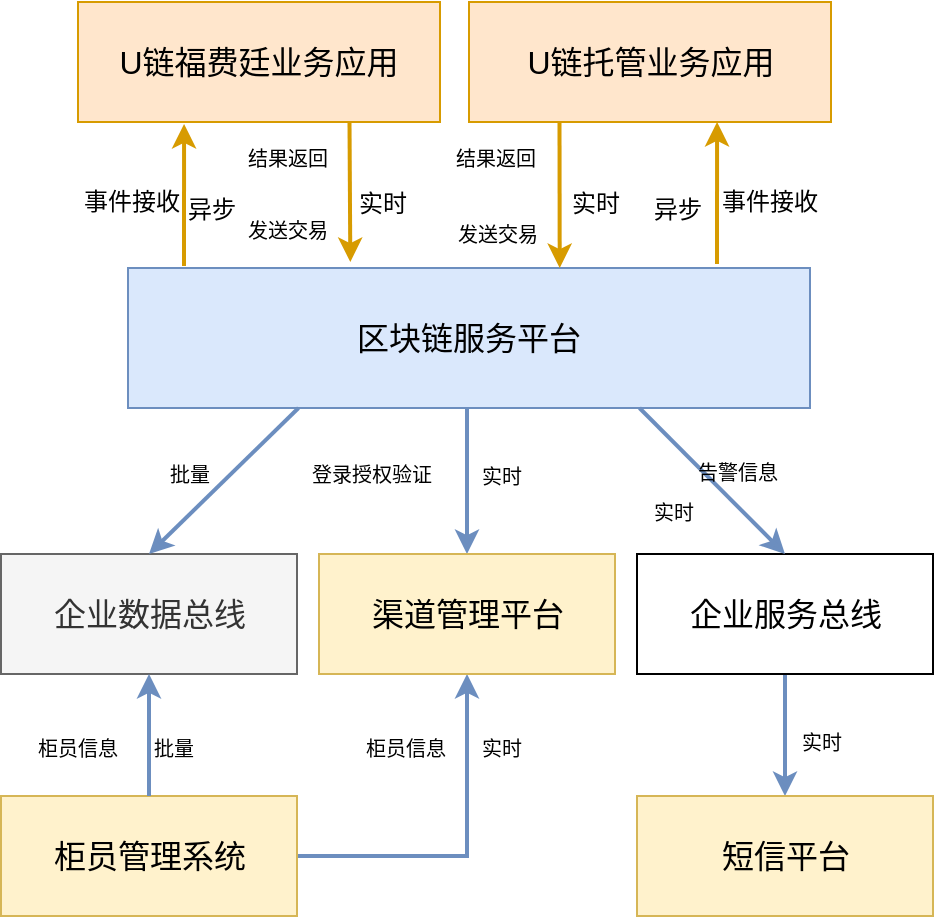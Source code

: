 <mxfile version="12.1.0" type="github" pages="1"><diagram id="qgZHERH_87Z8clIUmnNH" name="Page-1"><mxGraphModel dx="932" dy="569" grid="0" gridSize="10" guides="1" tooltips="1" connect="1" arrows="1" fold="1" page="1" pageScale="1" pageWidth="3300" pageHeight="4681" math="0" shadow="0"><root><mxCell id="0"/><mxCell id="1" parent="0"/><mxCell id="kzFH_zLRW4JFLJ3xmaaE-21" style="edgeStyle=orthogonalEdgeStyle;rounded=0;orthogonalLoop=1;jettySize=auto;html=1;exitX=0.5;exitY=1;exitDx=0;exitDy=0;entryX=0.5;entryY=0;entryDx=0;entryDy=0;strokeColor=#6C8EBF;strokeWidth=2;fontSize=10;" parent="1" source="kzFH_zLRW4JFLJ3xmaaE-1" target="kzFH_zLRW4JFLJ3xmaaE-7" edge="1"><mxGeometry relative="1" as="geometry"><Array as="points"><mxPoint x="439" y="385"/></Array></mxGeometry></mxCell><mxCell id="kzFH_zLRW4JFLJ3xmaaE-1" value="区块链服务平台" style="rounded=0;whiteSpace=wrap;html=1;fontSize=16;fillColor=#dae8fc;strokeColor=#6c8ebf;" parent="1" vertex="1"><mxGeometry x="269" y="315" width="341" height="70" as="geometry"/></mxCell><mxCell id="kzFH_zLRW4JFLJ3xmaaE-2" value="U链福费廷业务应用" style="rounded=0;whiteSpace=wrap;html=1;fontSize=16;fillColor=#ffe6cc;strokeColor=#d79b00;" parent="1" vertex="1"><mxGeometry x="244" y="182" width="181" height="60" as="geometry"/></mxCell><mxCell id="kzFH_zLRW4JFLJ3xmaaE-3" value="U链托管业务应用" style="rounded=0;whiteSpace=wrap;html=1;fontSize=16;fillColor=#ffe6cc;strokeColor=#d79b00;" parent="1" vertex="1"><mxGeometry x="439.5" y="182" width="181" height="60" as="geometry"/></mxCell><mxCell id="kzFH_zLRW4JFLJ3xmaaE-4" value="企业数据总线" style="rounded=0;whiteSpace=wrap;html=1;fontSize=16;fillColor=#f5f5f5;strokeColor=#666666;fontColor=#333333;" parent="1" vertex="1"><mxGeometry x="205.5" y="458" width="148" height="60" as="geometry"/></mxCell><mxCell id="kzFH_zLRW4JFLJ3xmaaE-30" style="edgeStyle=orthogonalEdgeStyle;rounded=0;orthogonalLoop=1;jettySize=auto;html=1;exitX=0.5;exitY=1;exitDx=0;exitDy=0;strokeColor=#6C8EBF;strokeWidth=2;fontSize=10;" parent="1" source="kzFH_zLRW4JFLJ3xmaaE-5" target="kzFH_zLRW4JFLJ3xmaaE-8" edge="1"><mxGeometry relative="1" as="geometry"/></mxCell><mxCell id="kzFH_zLRW4JFLJ3xmaaE-5" value="企业服务总线" style="rounded=0;whiteSpace=wrap;html=1;fontSize=16;" parent="1" vertex="1"><mxGeometry x="523.5" y="458" width="148" height="60" as="geometry"/></mxCell><mxCell id="kzFH_zLRW4JFLJ3xmaaE-31" style="edgeStyle=orthogonalEdgeStyle;rounded=0;orthogonalLoop=1;jettySize=auto;html=1;exitX=1;exitY=0.5;exitDx=0;exitDy=0;entryX=0.5;entryY=1;entryDx=0;entryDy=0;strokeColor=#6C8EBF;strokeWidth=2;fontSize=10;" parent="1" source="kzFH_zLRW4JFLJ3xmaaE-6" target="kzFH_zLRW4JFLJ3xmaaE-7" edge="1"><mxGeometry relative="1" as="geometry"/></mxCell><mxCell id="kzFH_zLRW4JFLJ3xmaaE-6" value="柜员管理系统" style="rounded=0;whiteSpace=wrap;html=1;fontSize=16;fillColor=#fff2cc;strokeColor=#d6b656;" parent="1" vertex="1"><mxGeometry x="205.5" y="579" width="148" height="60" as="geometry"/></mxCell><mxCell id="kzFH_zLRW4JFLJ3xmaaE-7" value="渠道管理平台" style="rounded=0;whiteSpace=wrap;html=1;fontSize=16;fillColor=#fff2cc;strokeColor=#d6b656;" parent="1" vertex="1"><mxGeometry x="364.5" y="458" width="148" height="60" as="geometry"/></mxCell><mxCell id="kzFH_zLRW4JFLJ3xmaaE-8" value="短信平台" style="rounded=0;whiteSpace=wrap;html=1;fontSize=16;fillColor=#fff2cc;strokeColor=#d6b656;" parent="1" vertex="1"><mxGeometry x="523.5" y="579" width="148" height="60" as="geometry"/></mxCell><mxCell id="kzFH_zLRW4JFLJ3xmaaE-11" value="" style="endArrow=none;startArrow=classic;html=1;strokeColor=#d79b00;strokeWidth=2;fontSize=16;entryX=0.75;entryY=1;entryDx=0;entryDy=0;exitX=0.326;exitY=-0.043;exitDx=0;exitDy=0;exitPerimeter=0;fillColor=#ffe6cc;endFill=0;" parent="1" source="kzFH_zLRW4JFLJ3xmaaE-1" target="kzFH_zLRW4JFLJ3xmaaE-2" edge="1"><mxGeometry width="50" height="50" relative="1" as="geometry"><mxPoint x="355" y="314" as="sourcePoint"/><mxPoint x="405" y="264" as="targetPoint"/></mxGeometry></mxCell><mxCell id="kzFH_zLRW4JFLJ3xmaaE-12" value="" style="endArrow=none;startArrow=classic;html=1;strokeColor=#d79b00;strokeWidth=2;fontSize=16;entryX=0.25;entryY=1;entryDx=0;entryDy=0;exitX=0.633;exitY=0;exitDx=0;exitDy=0;exitPerimeter=0;fillColor=#ffe6cc;endFill=0;" parent="1" source="kzFH_zLRW4JFLJ3xmaaE-1" target="kzFH_zLRW4JFLJ3xmaaE-3" edge="1"><mxGeometry width="50" height="50" relative="1" as="geometry"><mxPoint x="462" y="331" as="sourcePoint"/><mxPoint x="512" y="281" as="targetPoint"/></mxGeometry></mxCell><mxCell id="kzFH_zLRW4JFLJ3xmaaE-13" value="发送交易" style="text;html=1;resizable=0;points=[];autosize=1;align=left;verticalAlign=top;spacingTop=-4;fontSize=10;" parent="1" vertex="1"><mxGeometry x="327" y="288" width="74" height="19" as="geometry"/></mxCell><mxCell id="kzFH_zLRW4JFLJ3xmaaE-14" value="结果返回" style="text;html=1;resizable=0;points=[];autosize=1;align=left;verticalAlign=top;spacingTop=-4;fontSize=10;" parent="1" vertex="1"><mxGeometry x="327" y="252" width="58" height="12" as="geometry"/></mxCell><mxCell id="kzFH_zLRW4JFLJ3xmaaE-15" value="发送交易" style="text;html=1;resizable=0;points=[];autosize=1;align=left;verticalAlign=top;spacingTop=-4;fontSize=10;" parent="1" vertex="1"><mxGeometry x="432" y="289.5" width="58" height="12" as="geometry"/></mxCell><mxCell id="kzFH_zLRW4JFLJ3xmaaE-16" value="结果返回" style="text;html=1;resizable=0;points=[];autosize=1;align=left;verticalAlign=top;spacingTop=-4;fontSize=10;" parent="1" vertex="1"><mxGeometry x="431" y="252" width="58" height="12" as="geometry"/></mxCell><mxCell id="kzFH_zLRW4JFLJ3xmaaE-17" value="" style="endArrow=classic;html=1;strokeColor=#6C8EBF;strokeWidth=2;fontSize=10;entryX=0.5;entryY=1;entryDx=0;entryDy=0;exitX=0.5;exitY=0;exitDx=0;exitDy=0;" parent="1" source="kzFH_zLRW4JFLJ3xmaaE-6" target="kzFH_zLRW4JFLJ3xmaaE-4" edge="1"><mxGeometry width="50" height="50" relative="1" as="geometry"><mxPoint x="261" y="593" as="sourcePoint"/><mxPoint x="311" y="543" as="targetPoint"/></mxGeometry></mxCell><mxCell id="kzFH_zLRW4JFLJ3xmaaE-18" value="柜员信息" style="text;html=1;resizable=0;points=[];autosize=1;align=left;verticalAlign=top;spacingTop=-4;fontSize=10;" parent="1" vertex="1"><mxGeometry x="221.5" y="547" width="58" height="12" as="geometry"/></mxCell><mxCell id="kzFH_zLRW4JFLJ3xmaaE-19" value="批量" style="text;html=1;resizable=0;points=[];autosize=1;align=left;verticalAlign=top;spacingTop=-4;fontSize=10;" parent="1" vertex="1"><mxGeometry x="279.5" y="547" width="34" height="12" as="geometry"/></mxCell><mxCell id="kzFH_zLRW4JFLJ3xmaaE-20" value="" style="endArrow=classic;html=1;strokeColor=#6C8EBF;strokeWidth=2;fontSize=10;exitX=0.25;exitY=1;exitDx=0;exitDy=0;entryX=0.5;entryY=0;entryDx=0;entryDy=0;" parent="1" source="kzFH_zLRW4JFLJ3xmaaE-1" target="kzFH_zLRW4JFLJ3xmaaE-4" edge="1"><mxGeometry width="50" height="50" relative="1" as="geometry"><mxPoint x="297" y="446" as="sourcePoint"/><mxPoint x="216" y="385" as="targetPoint"/></mxGeometry></mxCell><mxCell id="kzFH_zLRW4JFLJ3xmaaE-22" value="批量" style="text;html=1;resizable=0;points=[];autosize=1;align=left;verticalAlign=top;spacingTop=-4;fontSize=10;" parent="1" vertex="1"><mxGeometry x="288" y="410" width="34" height="12" as="geometry"/></mxCell><mxCell id="kzFH_zLRW4JFLJ3xmaaE-23" value="登录授权验证" style="text;html=1;resizable=0;points=[];autosize=1;align=left;verticalAlign=top;spacingTop=-4;fontSize=10;" parent="1" vertex="1"><mxGeometry x="359" y="410" width="82" height="12" as="geometry"/></mxCell><mxCell id="kzFH_zLRW4JFLJ3xmaaE-26" value="实时" style="text;html=1;resizable=0;points=[];autosize=1;align=left;verticalAlign=top;spacingTop=-4;fontSize=10;" parent="1" vertex="1"><mxGeometry x="444" y="411" width="34" height="12" as="geometry"/></mxCell><mxCell id="kzFH_zLRW4JFLJ3xmaaE-27" value="" style="endArrow=classic;html=1;strokeColor=#6C8EBF;strokeWidth=2;fontSize=10;exitX=0.75;exitY=1;exitDx=0;exitDy=0;entryX=0.5;entryY=0;entryDx=0;entryDy=0;" parent="1" source="kzFH_zLRW4JFLJ3xmaaE-1" target="kzFH_zLRW4JFLJ3xmaaE-5" edge="1"><mxGeometry width="50" height="50" relative="1" as="geometry"><mxPoint x="615" y="429" as="sourcePoint"/><mxPoint x="665" y="379" as="targetPoint"/></mxGeometry></mxCell><mxCell id="kzFH_zLRW4JFLJ3xmaaE-28" value="告警信息" style="text;html=1;resizable=0;points=[];autosize=1;align=left;verticalAlign=top;spacingTop=-4;fontSize=10;" parent="1" vertex="1"><mxGeometry x="552" y="409" width="58" height="12" as="geometry"/></mxCell><mxCell id="kzFH_zLRW4JFLJ3xmaaE-29" value="实时" style="text;html=1;resizable=0;points=[];autosize=1;align=left;verticalAlign=top;spacingTop=-4;fontSize=10;" parent="1" vertex="1"><mxGeometry x="530" y="429" width="34" height="12" as="geometry"/></mxCell><mxCell id="kzFH_zLRW4JFLJ3xmaaE-32" value="柜员信息" style="text;html=1;resizable=0;points=[];autosize=1;align=left;verticalAlign=top;spacingTop=-4;fontSize=10;" parent="1" vertex="1"><mxGeometry x="386" y="547" width="58" height="12" as="geometry"/></mxCell><mxCell id="kzFH_zLRW4JFLJ3xmaaE-35" value="实时" style="text;html=1;resizable=0;points=[];autosize=1;align=left;verticalAlign=top;spacingTop=-4;fontSize=10;" parent="1" vertex="1"><mxGeometry x="444" y="547" width="34" height="12" as="geometry"/></mxCell><mxCell id="kzFH_zLRW4JFLJ3xmaaE-36" value="实时" style="text;html=1;resizable=0;points=[];autosize=1;align=left;verticalAlign=top;spacingTop=-4;fontSize=10;" parent="1" vertex="1"><mxGeometry x="604" y="544" width="34" height="12" as="geometry"/></mxCell><mxCell id="l6NJx7o8SLxmMhIEBYuW-1" value="实时" style="text;html=1;resizable=0;points=[];autosize=1;align=center;verticalAlign=top;spacingTop=-4;" parent="1" vertex="1"><mxGeometry x="379" y="273" width="34" height="14" as="geometry"/></mxCell><mxCell id="l6NJx7o8SLxmMhIEBYuW-2" value="实时" style="text;html=1;resizable=0;points=[];autosize=1;align=left;verticalAlign=top;spacingTop=-4;" parent="1" vertex="1"><mxGeometry x="489" y="273" width="34" height="14" as="geometry"/></mxCell><mxCell id="l6NJx7o8SLxmMhIEBYuW-4" value="" style="endArrow=classic;html=1;entryX=0.293;entryY=1.017;entryDx=0;entryDy=0;entryPerimeter=0;strokeWidth=2;fillColor=#ffe6cc;strokeColor=#d79b00;" parent="1" target="kzFH_zLRW4JFLJ3xmaaE-2" edge="1"><mxGeometry width="50" height="50" relative="1" as="geometry"><mxPoint x="297" y="314" as="sourcePoint"/><mxPoint x="325" y="274" as="targetPoint"/></mxGeometry></mxCell><mxCell id="l6NJx7o8SLxmMhIEBYuW-5" value="事件接收" style="text;html=1;resizable=0;points=[];autosize=1;align=left;verticalAlign=top;spacingTop=-4;" parent="1" vertex="1"><mxGeometry x="245" y="271.5" width="58" height="14" as="geometry"/></mxCell><mxCell id="l6NJx7o8SLxmMhIEBYuW-6" value="异步" style="text;html=1;resizable=0;points=[];autosize=1;align=left;verticalAlign=top;spacingTop=-4;" parent="1" vertex="1"><mxGeometry x="296.5" y="275.5" width="34" height="14" as="geometry"/></mxCell><mxCell id="l6NJx7o8SLxmMhIEBYuW-7" value="" style="endArrow=classic;html=1;entryX=0.293;entryY=1.017;entryDx=0;entryDy=0;entryPerimeter=0;strokeWidth=2;fillColor=#ffe6cc;strokeColor=#d79b00;" parent="1" edge="1"><mxGeometry width="50" height="50" relative="1" as="geometry"><mxPoint x="563.5" y="313" as="sourcePoint"/><mxPoint x="563.533" y="242.02" as="targetPoint"/></mxGeometry></mxCell><mxCell id="l6NJx7o8SLxmMhIEBYuW-8" value="事件接收" style="text;html=1;resizable=0;points=[];autosize=1;align=left;verticalAlign=top;spacingTop=-4;" parent="1" vertex="1"><mxGeometry x="564" y="271.5" width="58" height="14" as="geometry"/></mxCell><mxCell id="l6NJx7o8SLxmMhIEBYuW-9" value="异步" style="text;html=1;resizable=0;points=[];autosize=1;align=left;verticalAlign=top;spacingTop=-4;" parent="1" vertex="1"><mxGeometry x="530" y="275.5" width="34" height="14" as="geometry"/></mxCell></root></mxGraphModel></diagram></mxfile>